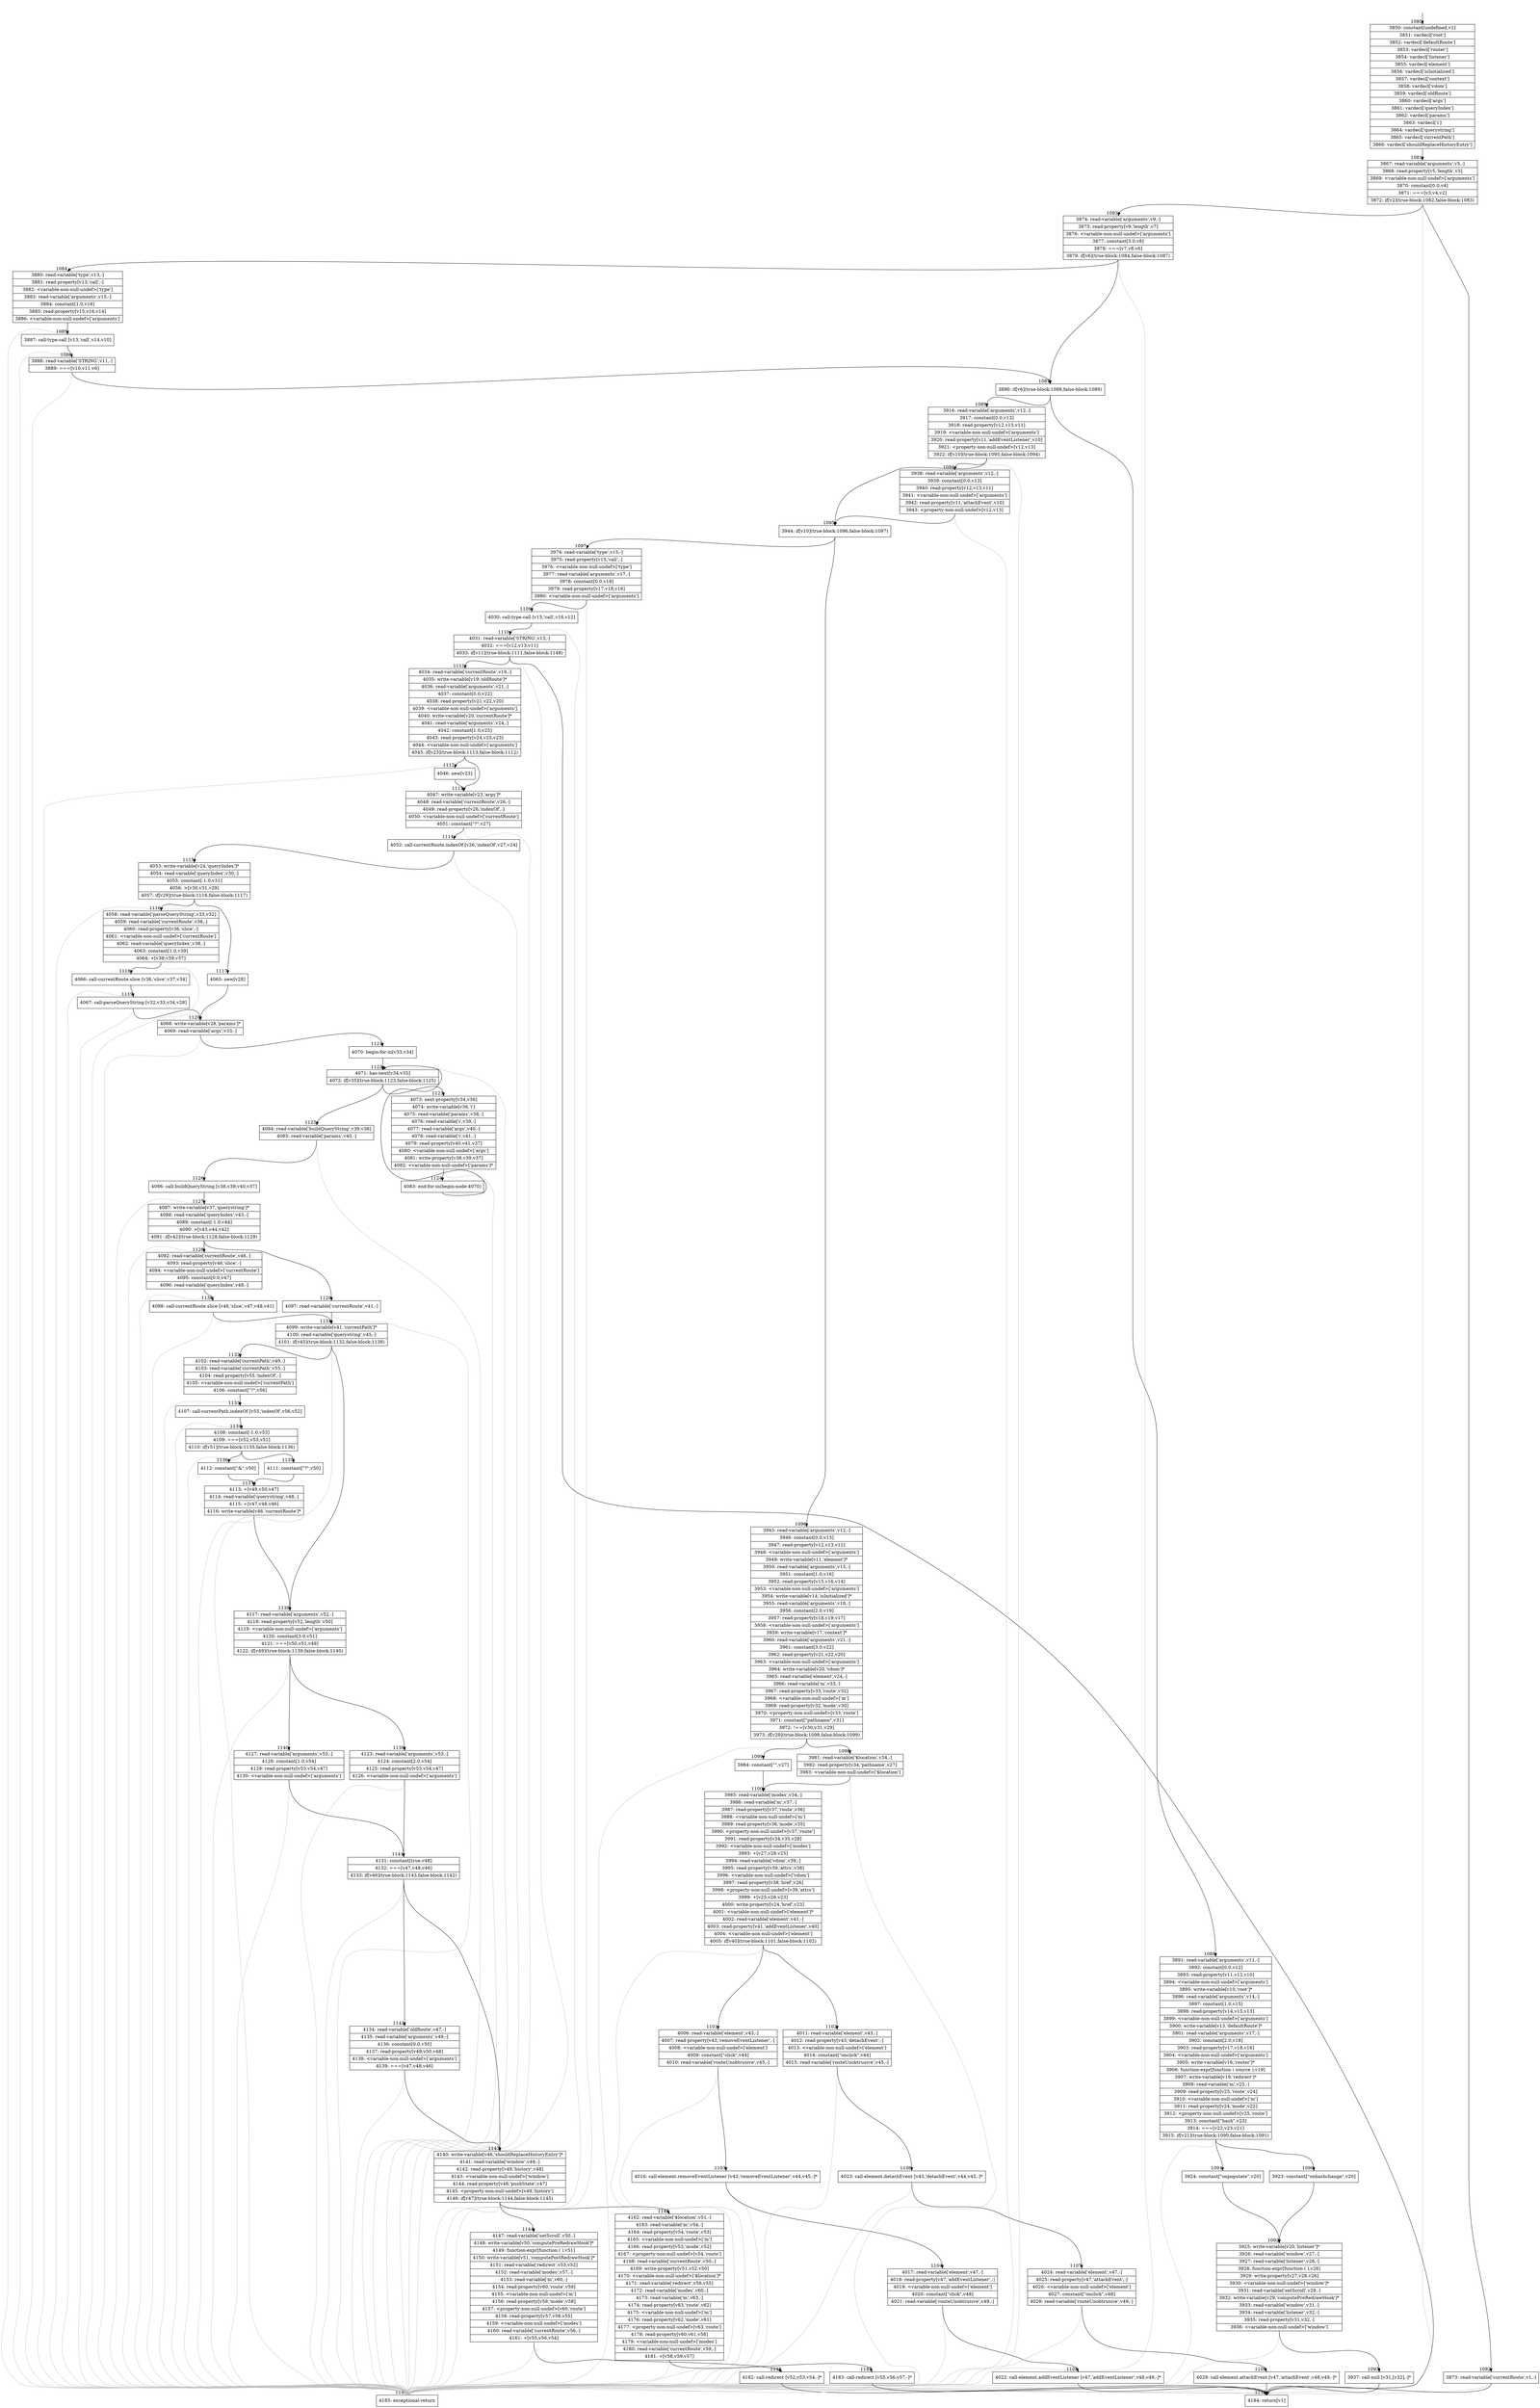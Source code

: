 digraph {
rankdir="TD"
BB_entry39[shape=none,label=""];
BB_entry39 -> BB1080 [tailport=s, headport=n, headlabel="    1080"]
BB1080 [shape=record label="{3850: constant[undefined,v1]|3851: vardecl['root']|3852: vardecl['defaultRoute']|3853: vardecl['router']|3854: vardecl['listener']|3855: vardecl['element']|3856: vardecl['isInitialized']|3857: vardecl['context']|3858: vardecl['vdom']|3859: vardecl['oldRoute']|3860: vardecl['args']|3861: vardecl['queryIndex']|3862: vardecl['params']|3863: vardecl['i']|3864: vardecl['querystring']|3865: vardecl['currentPath']|3866: vardecl['shouldReplaceHistoryEntry']}" ] 
BB1080 -> BB1081 [tailport=s, headport=n, headlabel="      1081"]
BB1081 [shape=record label="{3867: read-variable['arguments',v5,-]|3868: read-property[v5,'length',v3]|3869: \<variable-non-null-undef\>['arguments']|3870: constant[0.0,v4]|3871: ===[v3,v4,v2]|3872: if[v2](true-block:1082,false-block:1083)}" ] 
BB1081 -> BB1082 [tailport=s, headport=n, headlabel="      1082"]
BB1081 -> BB1083 [tailport=s, headport=n, headlabel="      1083"]
BB1081 -> BB1149 [tailport=s, headport=n, color=gray, headlabel="      1149"]
BB1082 [shape=record label="{3873: read-variable['currentRoute',v1,-]}" ] 
BB1082 -> BB1148 [tailport=s, headport=n, headlabel="      1148"]
BB1082 -> BB1149 [tailport=s, headport=n, color=gray]
BB1083 [shape=record label="{3874: read-variable['arguments',v9,-]|3875: read-property[v9,'length',v7]|3876: \<variable-non-null-undef\>['arguments']|3877: constant[3.0,v8]|3878: ===[v7,v8,v6]|3879: if[v6](true-block:1084,false-block:1087)}" ] 
BB1083 -> BB1087 [tailport=s, headport=n, headlabel="      1087"]
BB1083 -> BB1084 [tailport=s, headport=n, headlabel="      1084"]
BB1083 -> BB1149 [tailport=s, headport=n, color=gray]
BB1084 [shape=record label="{3880: read-variable['type',v13,-]|3881: read-property[v13,'call',-]|3882: \<variable-non-null-undef\>['type']|3883: read-variable['arguments',v15,-]|3884: constant[1.0,v16]|3885: read-property[v15,v16,v14]|3886: \<variable-non-null-undef\>['arguments']}" ] 
BB1084 -> BB1085 [tailport=s, headport=n, headlabel="      1085"]
BB1084 -> BB1149 [tailport=s, headport=n, color=gray]
BB1085 [shape=record label="{3887: call-type.call [v13,'call',v14,v10]}" ] 
BB1085 -> BB1086 [tailport=s, headport=n, headlabel="      1086"]
BB1085 -> BB1149 [tailport=s, headport=n, color=gray]
BB1086 [shape=record label="{3888: read-variable['STRING',v11,-]|3889: ===[v10,v11,v6]}" ] 
BB1086 -> BB1087 [tailport=s, headport=n]
BB1086 -> BB1149 [tailport=s, headport=n, color=gray]
BB1087 [shape=record label="{3890: if[v6](true-block:1088,false-block:1089)}" ] 
BB1087 -> BB1088 [tailport=s, headport=n, headlabel="      1088"]
BB1087 -> BB1089 [tailport=s, headport=n, headlabel="      1089"]
BB1088 [shape=record label="{3891: read-variable['arguments',v11,-]|3892: constant[0.0,v12]|3893: read-property[v11,v12,v10]|3894: \<variable-non-null-undef\>['arguments']|3895: write-variable[v10,'root']*|3896: read-variable['arguments',v14,-]|3897: constant[1.0,v15]|3898: read-property[v14,v15,v13]|3899: \<variable-non-null-undef\>['arguments']|3900: write-variable[v13,'defaultRoute']*|3901: read-variable['arguments',v17,-]|3902: constant[2.0,v18]|3903: read-property[v17,v18,v16]|3904: \<variable-non-null-undef\>['arguments']|3905: write-variable[v16,'router']*|3906: function-expr[function ( source ),v19]|3907: write-variable[v19,'redirect']*|3908: read-variable['m',v25,-]|3909: read-property[v25,'route',v24]|3910: \<variable-non-null-undef\>['m']|3911: read-property[v24,'mode',v22]|3912: \<property-non-null-undef\>[v25,'route']|3913: constant[\"hash\",v23]|3914: ===[v22,v23,v21]|3915: if[v21](true-block:1090,false-block:1091)}" ] 
BB1088 -> BB1090 [tailport=s, headport=n, headlabel="      1090"]
BB1088 -> BB1091 [tailport=s, headport=n, headlabel="      1091"]
BB1088 -> BB1149 [tailport=s, headport=n, color=gray]
BB1089 [shape=record label="{3916: read-variable['arguments',v12,-]|3917: constant[0.0,v13]|3918: read-property[v12,v13,v11]|3919: \<variable-non-null-undef\>['arguments']|3920: read-property[v11,'addEventListener',v10]|3921: \<property-non-null-undef\>[v12,v13]|3922: if[v10](true-block:1095,false-block:1094)}" ] 
BB1089 -> BB1095 [tailport=s, headport=n, headlabel="      1095"]
BB1089 -> BB1094 [tailport=s, headport=n, headlabel="      1094"]
BB1089 -> BB1149 [tailport=s, headport=n, color=gray]
BB1090 [shape=record label="{3923: constant[\"onhashchange\",v20]}" ] 
BB1090 -> BB1092 [tailport=s, headport=n, headlabel="      1092"]
BB1091 [shape=record label="{3924: constant[\"onpopstate\",v20]}" ] 
BB1091 -> BB1092 [tailport=s, headport=n]
BB1092 [shape=record label="{3925: write-variable[v20,'listener']*|3926: read-variable['window',v27,-]|3927: read-variable['listener',v28,-]|3928: function-expr[function ( ),v26]|3929: write-property[v27,v28,v26]|3930: \<variable-non-null-undef\>['window']*|3931: read-variable['setScroll',v29,-]|3932: write-variable[v29,'computePreRedrawHook']*|3933: read-variable['window',v31,-]|3934: read-variable['listener',v32,-]|3935: read-property[v31,v32,-]|3936: \<variable-non-null-undef\>['window']}" ] 
BB1092 -> BB1093 [tailport=s, headport=n, headlabel="      1093"]
BB1092 -> BB1149 [tailport=s, headport=n, color=gray]
BB1093 [shape=record label="{3937: call-null [v31,[v32],-]*}" ] 
BB1093 -> BB1148 [tailport=s, headport=n]
BB1093 -> BB1149 [tailport=s, headport=n, color=gray]
BB1094 [shape=record label="{3938: read-variable['arguments',v12,-]|3939: constant[0.0,v13]|3940: read-property[v12,v13,v11]|3941: \<variable-non-null-undef\>['arguments']|3942: read-property[v11,'attachEvent',v10]|3943: \<property-non-null-undef\>[v12,v13]}" ] 
BB1094 -> BB1095 [tailport=s, headport=n]
BB1094 -> BB1149 [tailport=s, headport=n, color=gray]
BB1095 [shape=record label="{3944: if[v10](true-block:1096,false-block:1097)}" ] 
BB1095 -> BB1096 [tailport=s, headport=n, headlabel="      1096"]
BB1095 -> BB1097 [tailport=s, headport=n, headlabel="      1097"]
BB1096 [shape=record label="{3945: read-variable['arguments',v12,-]|3946: constant[0.0,v13]|3947: read-property[v12,v13,v11]|3948: \<variable-non-null-undef\>['arguments']|3949: write-variable[v11,'element']*|3950: read-variable['arguments',v15,-]|3951: constant[1.0,v16]|3952: read-property[v15,v16,v14]|3953: \<variable-non-null-undef\>['arguments']|3954: write-variable[v14,'isInitialized']*|3955: read-variable['arguments',v18,-]|3956: constant[2.0,v19]|3957: read-property[v18,v19,v17]|3958: \<variable-non-null-undef\>['arguments']|3959: write-variable[v17,'context']*|3960: read-variable['arguments',v21,-]|3961: constant[3.0,v22]|3962: read-property[v21,v22,v20]|3963: \<variable-non-null-undef\>['arguments']|3964: write-variable[v20,'vdom']*|3965: read-variable['element',v24,-]|3966: read-variable['m',v33,-]|3967: read-property[v33,'route',v32]|3968: \<variable-non-null-undef\>['m']|3969: read-property[v32,'mode',v30]|3970: \<property-non-null-undef\>[v33,'route']|3971: constant[\"pathname\",v31]|3972: !==[v30,v31,v29]|3973: if[v29](true-block:1098,false-block:1099)}" ] 
BB1096 -> BB1098 [tailport=s, headport=n, headlabel="      1098"]
BB1096 -> BB1099 [tailport=s, headport=n, headlabel="      1099"]
BB1096 -> BB1149 [tailport=s, headport=n, color=gray]
BB1097 [shape=record label="{3974: read-variable['type',v15,-]|3975: read-property[v15,'call',-]|3976: \<variable-non-null-undef\>['type']|3977: read-variable['arguments',v17,-]|3978: constant[0.0,v18]|3979: read-property[v17,v18,v16]|3980: \<variable-non-null-undef\>['arguments']}" ] 
BB1097 -> BB1109 [tailport=s, headport=n, headlabel="      1109"]
BB1097 -> BB1149 [tailport=s, headport=n, color=gray]
BB1098 [shape=record label="{3981: read-variable['$location',v34,-]|3982: read-property[v34,'pathname',v27]|3983: \<variable-non-null-undef\>['$location']}" ] 
BB1098 -> BB1100 [tailport=s, headport=n, headlabel="      1100"]
BB1098 -> BB1149 [tailport=s, headport=n, color=gray]
BB1099 [shape=record label="{3984: constant[\"\",v27]}" ] 
BB1099 -> BB1100 [tailport=s, headport=n]
BB1100 [shape=record label="{3985: read-variable['modes',v34,-]|3986: read-variable['m',v37,-]|3987: read-property[v37,'route',v36]|3988: \<variable-non-null-undef\>['m']|3989: read-property[v36,'mode',v35]|3990: \<property-non-null-undef\>[v37,'route']|3991: read-property[v34,v35,v28]|3992: \<variable-non-null-undef\>['modes']|3993: +[v27,v28,v25]|3994: read-variable['vdom',v39,-]|3995: read-property[v39,'attrs',v38]|3996: \<variable-non-null-undef\>['vdom']|3997: read-property[v38,'href',v26]|3998: \<property-non-null-undef\>[v39,'attrs']|3999: +[v25,v26,v23]|4000: write-property[v24,'href',v23]|4001: \<variable-non-null-undef\>['element']*|4002: read-variable['element',v41,-]|4003: read-property[v41,'addEventListener',v40]|4004: \<variable-non-null-undef\>['element']|4005: if[v40](true-block:1101,false-block:1102)}" ] 
BB1100 -> BB1101 [tailport=s, headport=n, headlabel="      1101"]
BB1100 -> BB1102 [tailport=s, headport=n, headlabel="      1102"]
BB1100 -> BB1149 [tailport=s, headport=n, color=gray]
BB1101 [shape=record label="{4006: read-variable['element',v43,-]|4007: read-property[v43,'removeEventListener',-]|4008: \<variable-non-null-undef\>['element']|4009: constant[\"click\",v44]|4010: read-variable['routeUnobtrusive',v45,-]}" ] 
BB1101 -> BB1103 [tailport=s, headport=n, headlabel="      1103"]
BB1101 -> BB1149 [tailport=s, headport=n, color=gray]
BB1102 [shape=record label="{4011: read-variable['element',v43,-]|4012: read-property[v43,'detachEvent',-]|4013: \<variable-non-null-undef\>['element']|4014: constant[\"onclick\",v44]|4015: read-variable['routeUnobtrusive',v45,-]}" ] 
BB1102 -> BB1106 [tailport=s, headport=n, headlabel="      1106"]
BB1102 -> BB1149 [tailport=s, headport=n, color=gray]
BB1103 [shape=record label="{4016: call-element.removeEventListener [v43,'removeEventListener',v44,v45,-]*}" ] 
BB1103 -> BB1104 [tailport=s, headport=n, headlabel="      1104"]
BB1103 -> BB1149 [tailport=s, headport=n, color=gray]
BB1104 [shape=record label="{4017: read-variable['element',v47,-]|4018: read-property[v47,'addEventListener',-]|4019: \<variable-non-null-undef\>['element']|4020: constant[\"click\",v48]|4021: read-variable['routeUnobtrusive',v49,-]}" ] 
BB1104 -> BB1105 [tailport=s, headport=n, headlabel="      1105"]
BB1104 -> BB1149 [tailport=s, headport=n, color=gray]
BB1105 [shape=record label="{4022: call-element.addEventListener [v47,'addEventListener',v48,v49,-]*}" ] 
BB1105 -> BB1148 [tailport=s, headport=n]
BB1105 -> BB1149 [tailport=s, headport=n, color=gray]
BB1106 [shape=record label="{4023: call-element.detachEvent [v43,'detachEvent',v44,v45,-]*}" ] 
BB1106 -> BB1107 [tailport=s, headport=n, headlabel="      1107"]
BB1106 -> BB1149 [tailport=s, headport=n, color=gray]
BB1107 [shape=record label="{4024: read-variable['element',v47,-]|4025: read-property[v47,'attachEvent',-]|4026: \<variable-non-null-undef\>['element']|4027: constant[\"onclick\",v48]|4028: read-variable['routeUnobtrusive',v49,-]}" ] 
BB1107 -> BB1108 [tailport=s, headport=n, headlabel="      1108"]
BB1107 -> BB1149 [tailport=s, headport=n, color=gray]
BB1108 [shape=record label="{4029: call-element.attachEvent [v47,'attachEvent',v48,v49,-]*}" ] 
BB1108 -> BB1148 [tailport=s, headport=n]
BB1108 -> BB1149 [tailport=s, headport=n, color=gray]
BB1109 [shape=record label="{4030: call-type.call [v15,'call',v16,v12]}" ] 
BB1109 -> BB1110 [tailport=s, headport=n, headlabel="      1110"]
BB1109 -> BB1149 [tailport=s, headport=n, color=gray]
BB1110 [shape=record label="{4031: read-variable['STRING',v13,-]|4032: ===[v12,v13,v11]|4033: if[v11](true-block:1111,false-block:1148)}" ] 
BB1110 -> BB1111 [tailport=s, headport=n, headlabel="      1111"]
BB1110 -> BB1148 [tailport=s, headport=n]
BB1110 -> BB1149 [tailport=s, headport=n, color=gray]
BB1111 [shape=record label="{4034: read-variable['currentRoute',v19,-]|4035: write-variable[v19,'oldRoute']*|4036: read-variable['arguments',v21,-]|4037: constant[0.0,v22]|4038: read-property[v21,v22,v20]|4039: \<variable-non-null-undef\>['arguments']|4040: write-variable[v20,'currentRoute']*|4041: read-variable['arguments',v24,-]|4042: constant[1.0,v25]|4043: read-property[v24,v25,v23]|4044: \<variable-non-null-undef\>['arguments']|4045: if[v23](true-block:1113,false-block:1112)}" ] 
BB1111 -> BB1113 [tailport=s, headport=n, headlabel="      1113"]
BB1111 -> BB1112 [tailport=s, headport=n, headlabel="      1112"]
BB1111 -> BB1149 [tailport=s, headport=n, color=gray]
BB1112 [shape=record label="{4046: new[v23]}" ] 
BB1112 -> BB1113 [tailport=s, headport=n]
BB1113 [shape=record label="{4047: write-variable[v23,'args']*|4048: read-variable['currentRoute',v26,-]|4049: read-property[v26,'indexOf',-]|4050: \<variable-non-null-undef\>['currentRoute']|4051: constant[\"?\",v27]}" ] 
BB1113 -> BB1114 [tailport=s, headport=n, headlabel="      1114"]
BB1113 -> BB1149 [tailport=s, headport=n, color=gray]
BB1114 [shape=record label="{4052: call-currentRoute.indexOf [v26,'indexOf',v27,v24]}" ] 
BB1114 -> BB1115 [tailport=s, headport=n, headlabel="      1115"]
BB1114 -> BB1149 [tailport=s, headport=n, color=gray]
BB1115 [shape=record label="{4053: write-variable[v24,'queryIndex']*|4054: read-variable['queryIndex',v30,-]|4055: constant[-1.0,v31]|4056: \>[v30,v31,v29]|4057: if[v29](true-block:1116,false-block:1117)}" ] 
BB1115 -> BB1116 [tailport=s, headport=n, headlabel="      1116"]
BB1115 -> BB1117 [tailport=s, headport=n, headlabel="      1117"]
BB1115 -> BB1149 [tailport=s, headport=n, color=gray]
BB1116 [shape=record label="{4058: read-variable['parseQueryString',v33,v32]|4059: read-variable['currentRoute',v36,-]|4060: read-property[v36,'slice',-]|4061: \<variable-non-null-undef\>['currentRoute']|4062: read-variable['queryIndex',v38,-]|4063: constant[1.0,v39]|4064: +[v38,v39,v37]}" ] 
BB1116 -> BB1118 [tailport=s, headport=n, headlabel="      1118"]
BB1116 -> BB1149 [tailport=s, headport=n, color=gray]
BB1117 [shape=record label="{4065: new[v28]}" ] 
BB1117 -> BB1120 [tailport=s, headport=n, headlabel="      1120"]
BB1118 [shape=record label="{4066: call-currentRoute.slice [v36,'slice',v37,v34]}" ] 
BB1118 -> BB1119 [tailport=s, headport=n, headlabel="      1119"]
BB1118 -> BB1149 [tailport=s, headport=n, color=gray]
BB1119 [shape=record label="{4067: call-parseQueryString [v32,v33,v34,v28]}" ] 
BB1119 -> BB1120 [tailport=s, headport=n]
BB1119 -> BB1149 [tailport=s, headport=n, color=gray]
BB1120 [shape=record label="{4068: write-variable[v28,'params']*|4069: read-variable['args',v33,-]}" ] 
BB1120 -> BB1121 [tailport=s, headport=n, headlabel="      1121"]
BB1120 -> BB1149 [tailport=s, headport=n, color=gray]
BB1121 [shape=record label="{4070: begin-for-in[v33,v34]}" ] 
BB1121 -> BB1122 [tailport=s, headport=n, headlabel="      1122"]
BB1121 -> BB1149 [tailport=s, headport=n, color=gray]
BB1122 [shape=record label="{4071: has-next[v34,v35]|4072: if[v35](true-block:1123,false-block:1125)}" ] 
BB1122 -> BB1123 [tailport=s, headport=n, headlabel="      1123"]
BB1122 -> BB1125 [tailport=s, headport=n, headlabel="      1125"]
BB1123 [shape=record label="{4073: next-property[v34,v36]|4074: write-variable[v36,'i']|4075: read-variable['params',v38,-]|4076: read-variable['i',v39,-]|4077: read-variable['args',v40,-]|4078: read-variable['i',v41,-]|4079: read-property[v40,v41,v37]|4080: \<variable-non-null-undef\>['args']|4081: write-property[v38,v39,v37]|4082: \<variable-non-null-undef\>['params']*}" ] 
BB1123 -> BB1124 [tailport=s, headport=n, headlabel="      1124"]
BB1123 -> BB1149 [tailport=s, headport=n, color=gray]
BB1124 [shape=record label="{4083: end-for-in(begin-node:4070)}" ] 
BB1124 -> BB1122 [tailport=s, headport=n]
BB1125 [shape=record label="{4084: read-variable['buildQueryString',v39,v38]|4085: read-variable['params',v40,-]}" ] 
BB1125 -> BB1126 [tailport=s, headport=n, headlabel="      1126"]
BB1125 -> BB1149 [tailport=s, headport=n, color=gray]
BB1126 [shape=record label="{4086: call-buildQueryString [v38,v39,v40,v37]}" ] 
BB1126 -> BB1127 [tailport=s, headport=n, headlabel="      1127"]
BB1126 -> BB1149 [tailport=s, headport=n, color=gray]
BB1127 [shape=record label="{4087: write-variable[v37,'querystring']*|4088: read-variable['queryIndex',v43,-]|4089: constant[-1.0,v44]|4090: \>[v43,v44,v42]|4091: if[v42](true-block:1128,false-block:1129)}" ] 
BB1127 -> BB1128 [tailport=s, headport=n, headlabel="      1128"]
BB1127 -> BB1129 [tailport=s, headport=n, headlabel="      1129"]
BB1127 -> BB1149 [tailport=s, headport=n, color=gray]
BB1128 [shape=record label="{4092: read-variable['currentRoute',v46,-]|4093: read-property[v46,'slice',-]|4094: \<variable-non-null-undef\>['currentRoute']|4095: constant[0.0,v47]|4096: read-variable['queryIndex',v48,-]}" ] 
BB1128 -> BB1130 [tailport=s, headport=n, headlabel="      1130"]
BB1128 -> BB1149 [tailport=s, headport=n, color=gray]
BB1129 [shape=record label="{4097: read-variable['currentRoute',v41,-]}" ] 
BB1129 -> BB1131 [tailport=s, headport=n, headlabel="      1131"]
BB1129 -> BB1149 [tailport=s, headport=n, color=gray]
BB1130 [shape=record label="{4098: call-currentRoute.slice [v46,'slice',v47,v48,v41]}" ] 
BB1130 -> BB1131 [tailport=s, headport=n]
BB1130 -> BB1149 [tailport=s, headport=n, color=gray]
BB1131 [shape=record label="{4099: write-variable[v41,'currentPath']*|4100: read-variable['querystring',v45,-]|4101: if[v45](true-block:1132,false-block:1138)}" ] 
BB1131 -> BB1132 [tailport=s, headport=n, headlabel="      1132"]
BB1131 -> BB1138 [tailport=s, headport=n, headlabel="      1138"]
BB1131 -> BB1149 [tailport=s, headport=n, color=gray]
BB1132 [shape=record label="{4102: read-variable['currentPath',v49,-]|4103: read-variable['currentPath',v55,-]|4104: read-property[v55,'indexOf',-]|4105: \<variable-non-null-undef\>['currentPath']|4106: constant[\"?\",v56]}" ] 
BB1132 -> BB1133 [tailport=s, headport=n, headlabel="      1133"]
BB1132 -> BB1149 [tailport=s, headport=n, color=gray]
BB1133 [shape=record label="{4107: call-currentPath.indexOf [v55,'indexOf',v56,v52]}" ] 
BB1133 -> BB1134 [tailport=s, headport=n, headlabel="      1134"]
BB1133 -> BB1149 [tailport=s, headport=n, color=gray]
BB1134 [shape=record label="{4108: constant[-1.0,v53]|4109: ===[v52,v53,v51]|4110: if[v51](true-block:1135,false-block:1136)}" ] 
BB1134 -> BB1135 [tailport=s, headport=n, headlabel="      1135"]
BB1134 -> BB1136 [tailport=s, headport=n, headlabel="      1136"]
BB1134 -> BB1149 [tailport=s, headport=n, color=gray]
BB1135 [shape=record label="{4111: constant[\"?\",v50]}" ] 
BB1135 -> BB1137 [tailport=s, headport=n, headlabel="      1137"]
BB1136 [shape=record label="{4112: constant[\"&\",v50]}" ] 
BB1136 -> BB1137 [tailport=s, headport=n]
BB1137 [shape=record label="{4113: +[v49,v50,v47]|4114: read-variable['querystring',v48,-]|4115: +[v47,v48,v46]|4116: write-variable[v46,'currentRoute']*}" ] 
BB1137 -> BB1138 [tailport=s, headport=n]
BB1137 -> BB1149 [tailport=s, headport=n, color=gray]
BB1138 [shape=record label="{4117: read-variable['arguments',v52,-]|4118: read-property[v52,'length',v50]|4119: \<variable-non-null-undef\>['arguments']|4120: constant[3.0,v51]|4121: ===[v50,v51,v49]|4122: if[v49](true-block:1139,false-block:1140)}" ] 
BB1138 -> BB1139 [tailport=s, headport=n, headlabel="      1139"]
BB1138 -> BB1140 [tailport=s, headport=n, headlabel="      1140"]
BB1138 -> BB1149 [tailport=s, headport=n, color=gray]
BB1139 [shape=record label="{4123: read-variable['arguments',v53,-]|4124: constant[2.0,v54]|4125: read-property[v53,v54,v47]|4126: \<variable-non-null-undef\>['arguments']}" ] 
BB1139 -> BB1141 [tailport=s, headport=n, headlabel="      1141"]
BB1139 -> BB1149 [tailport=s, headport=n, color=gray]
BB1140 [shape=record label="{4127: read-variable['arguments',v53,-]|4128: constant[1.0,v54]|4129: read-property[v53,v54,v47]|4130: \<variable-non-null-undef\>['arguments']}" ] 
BB1140 -> BB1141 [tailport=s, headport=n]
BB1140 -> BB1149 [tailport=s, headport=n, color=gray]
BB1141 [shape=record label="{4131: constant[true,v48]|4132: ===[v47,v48,v46]|4133: if[v46](true-block:1143,false-block:1142)}" ] 
BB1141 -> BB1143 [tailport=s, headport=n, headlabel="      1143"]
BB1141 -> BB1142 [tailport=s, headport=n, headlabel="      1142"]
BB1141 -> BB1149 [tailport=s, headport=n, color=gray]
BB1142 [shape=record label="{4134: read-variable['oldRoute',v47,-]|4135: read-variable['arguments',v49,-]|4136: constant[0.0,v50]|4137: read-property[v49,v50,v48]|4138: \<variable-non-null-undef\>['arguments']|4139: ===[v47,v48,v46]}" ] 
BB1142 -> BB1143 [tailport=s, headport=n]
BB1142 -> BB1149 [tailport=s, headport=n, color=gray]
BB1143 [shape=record label="{4140: write-variable[v46,'shouldReplaceHistoryEntry']*|4141: read-variable['window',v49,-]|4142: read-property[v49,'history',v48]|4143: \<variable-non-null-undef\>['window']|4144: read-property[v48,'pushState',v47]|4145: \<property-non-null-undef\>[v49,'history']|4146: if[v47](true-block:1144,false-block:1145)}" ] 
BB1143 -> BB1144 [tailport=s, headport=n, headlabel="      1144"]
BB1143 -> BB1145 [tailport=s, headport=n, headlabel="      1145"]
BB1143 -> BB1149 [tailport=s, headport=n, color=gray]
BB1144 [shape=record label="{4147: read-variable['setScroll',v50,-]|4148: write-variable[v50,'computePreRedrawHook']*|4149: function-expr[function ( ),v51]|4150: write-variable[v51,'computePostRedrawHook']*|4151: read-variable['redirect',v53,v52]|4152: read-variable['modes',v57,-]|4153: read-variable['m',v60,-]|4154: read-property[v60,'route',v59]|4155: \<variable-non-null-undef\>['m']|4156: read-property[v59,'mode',v58]|4157: \<property-non-null-undef\>[v60,'route']|4158: read-property[v57,v58,v55]|4159: \<variable-non-null-undef\>['modes']|4160: read-variable['currentRoute',v56,-]|4161: +[v55,v56,v54]}" ] 
BB1144 -> BB1146 [tailport=s, headport=n, headlabel="      1146"]
BB1144 -> BB1149 [tailport=s, headport=n, color=gray]
BB1145 [shape=record label="{4162: read-variable['$location',v51,-]|4163: read-variable['m',v54,-]|4164: read-property[v54,'route',v53]|4165: \<variable-non-null-undef\>['m']|4166: read-property[v53,'mode',v52]|4167: \<property-non-null-undef\>[v54,'route']|4168: read-variable['currentRoute',v50,-]|4169: write-property[v51,v52,v50]|4170: \<variable-non-null-undef\>['$location']*|4171: read-variable['redirect',v56,v55]|4172: read-variable['modes',v60,-]|4173: read-variable['m',v63,-]|4174: read-property[v63,'route',v62]|4175: \<variable-non-null-undef\>['m']|4176: read-property[v62,'mode',v61]|4177: \<property-non-null-undef\>[v63,'route']|4178: read-property[v60,v61,v58]|4179: \<variable-non-null-undef\>['modes']|4180: read-variable['currentRoute',v59,-]|4181: +[v58,v59,v57]}" ] 
BB1145 -> BB1147 [tailport=s, headport=n, headlabel="      1147"]
BB1145 -> BB1149 [tailport=s, headport=n, color=gray]
BB1146 [shape=record label="{4182: call-redirect [v52,v53,v54,-]*}" ] 
BB1146 -> BB1148 [tailport=s, headport=n]
BB1146 -> BB1149 [tailport=s, headport=n, color=gray]
BB1147 [shape=record label="{4183: call-redirect [v55,v56,v57,-]*}" ] 
BB1147 -> BB1148 [tailport=s, headport=n]
BB1147 -> BB1149 [tailport=s, headport=n, color=gray]
BB1148 [shape=record label="{4184: return[v1]}" ] 
BB1149 [shape=record label="{4185: exceptional-return}" ] 
//#$~ 741
}
